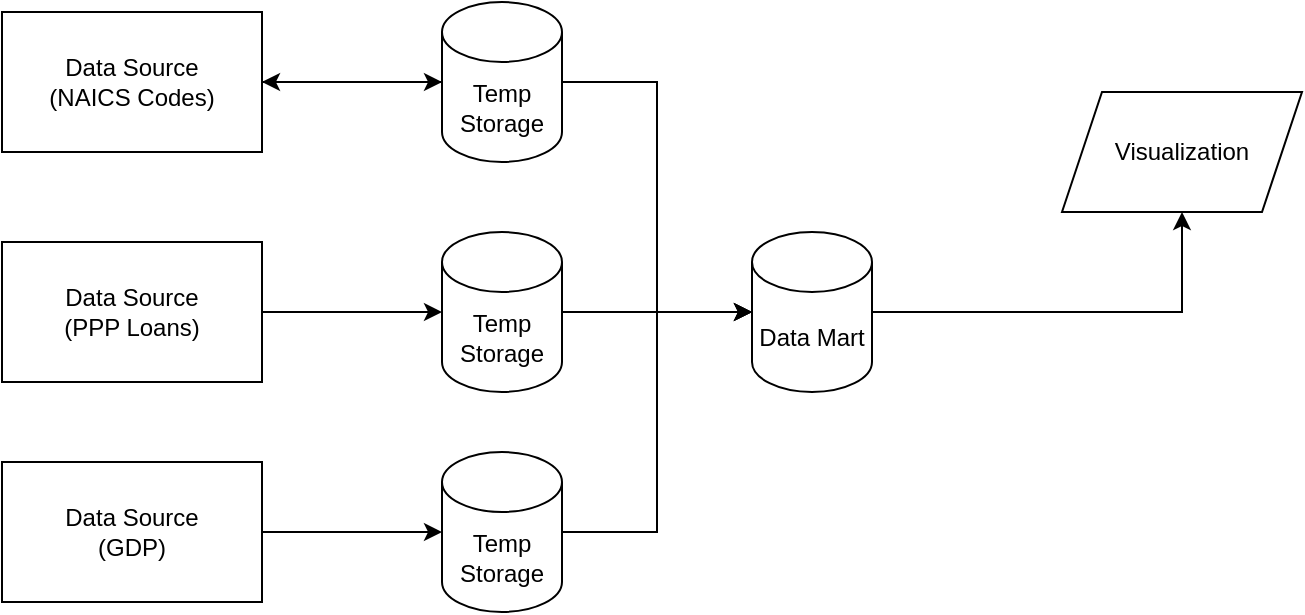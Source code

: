 <mxfile version="24.8.6">
  <diagram name="Page-1" id="51FKFH6LMKCR1eOPsGWw">
    <mxGraphModel dx="1434" dy="772" grid="1" gridSize="10" guides="1" tooltips="1" connect="1" arrows="1" fold="1" page="1" pageScale="1" pageWidth="850" pageHeight="1100" math="0" shadow="0">
      <root>
        <mxCell id="0" />
        <mxCell id="1" parent="0" />
        <mxCell id="Ktrcd8oHnELW16AmMnb6-1" value="Data Source&lt;div&gt;(NAICS Codes)&lt;/div&gt;" style="rounded=0;whiteSpace=wrap;html=1;" vertex="1" parent="1">
          <mxGeometry x="20" y="250" width="130" height="70" as="geometry" />
        </mxCell>
        <mxCell id="Ktrcd8oHnELW16AmMnb6-20" value="" style="edgeStyle=orthogonalEdgeStyle;rounded=0;orthogonalLoop=1;jettySize=auto;html=1;" edge="1" parent="1" source="Ktrcd8oHnELW16AmMnb6-5" target="Ktrcd8oHnELW16AmMnb6-1">
          <mxGeometry relative="1" as="geometry" />
        </mxCell>
        <mxCell id="Ktrcd8oHnELW16AmMnb6-5" value="Temp Storage" style="shape=cylinder3;whiteSpace=wrap;html=1;boundedLbl=1;backgroundOutline=1;size=15;" vertex="1" parent="1">
          <mxGeometry x="240" y="245" width="60" height="80" as="geometry" />
        </mxCell>
        <mxCell id="Ktrcd8oHnELW16AmMnb6-6" style="edgeStyle=orthogonalEdgeStyle;rounded=0;orthogonalLoop=1;jettySize=auto;html=1;entryX=0;entryY=0.5;entryDx=0;entryDy=0;entryPerimeter=0;" edge="1" parent="1" source="Ktrcd8oHnELW16AmMnb6-1" target="Ktrcd8oHnELW16AmMnb6-5">
          <mxGeometry relative="1" as="geometry" />
        </mxCell>
        <mxCell id="Ktrcd8oHnELW16AmMnb6-7" value="Data Source&lt;div&gt;(PPP Loans)&lt;/div&gt;" style="rounded=0;whiteSpace=wrap;html=1;" vertex="1" parent="1">
          <mxGeometry x="20" y="365" width="130" height="70" as="geometry" />
        </mxCell>
        <mxCell id="Ktrcd8oHnELW16AmMnb6-8" style="edgeStyle=orthogonalEdgeStyle;rounded=0;orthogonalLoop=1;jettySize=auto;html=1;entryX=0;entryY=0.5;entryDx=0;entryDy=0;entryPerimeter=0;" edge="1" source="Ktrcd8oHnELW16AmMnb6-7" target="Ktrcd8oHnELW16AmMnb6-9" parent="1">
          <mxGeometry relative="1" as="geometry" />
        </mxCell>
        <mxCell id="Ktrcd8oHnELW16AmMnb6-9" value="Temp Storage" style="shape=cylinder3;whiteSpace=wrap;html=1;boundedLbl=1;backgroundOutline=1;size=15;" vertex="1" parent="1">
          <mxGeometry x="240" y="360" width="60" height="80" as="geometry" />
        </mxCell>
        <mxCell id="Ktrcd8oHnELW16AmMnb6-10" value="Data Source&lt;div&gt;(GDP)&lt;/div&gt;" style="rounded=0;whiteSpace=wrap;html=1;" vertex="1" parent="1">
          <mxGeometry x="20" y="475" width="130" height="70" as="geometry" />
        </mxCell>
        <mxCell id="Ktrcd8oHnELW16AmMnb6-11" style="edgeStyle=orthogonalEdgeStyle;rounded=0;orthogonalLoop=1;jettySize=auto;html=1;entryX=0;entryY=0.5;entryDx=0;entryDy=0;entryPerimeter=0;" edge="1" source="Ktrcd8oHnELW16AmMnb6-10" target="Ktrcd8oHnELW16AmMnb6-12" parent="1">
          <mxGeometry relative="1" as="geometry" />
        </mxCell>
        <mxCell id="Ktrcd8oHnELW16AmMnb6-12" value="Temp Storage" style="shape=cylinder3;whiteSpace=wrap;html=1;boundedLbl=1;backgroundOutline=1;size=15;" vertex="1" parent="1">
          <mxGeometry x="240" y="470" width="60" height="80" as="geometry" />
        </mxCell>
        <mxCell id="Ktrcd8oHnELW16AmMnb6-19" style="edgeStyle=orthogonalEdgeStyle;rounded=0;orthogonalLoop=1;jettySize=auto;html=1;exitX=1;exitY=0.5;exitDx=0;exitDy=0;exitPerimeter=0;" edge="1" parent="1" source="Ktrcd8oHnELW16AmMnb6-14" target="Ktrcd8oHnELW16AmMnb6-18">
          <mxGeometry relative="1" as="geometry" />
        </mxCell>
        <mxCell id="Ktrcd8oHnELW16AmMnb6-14" value="Data Mart" style="shape=cylinder3;whiteSpace=wrap;html=1;boundedLbl=1;backgroundOutline=1;size=15;" vertex="1" parent="1">
          <mxGeometry x="395" y="360" width="60" height="80" as="geometry" />
        </mxCell>
        <mxCell id="Ktrcd8oHnELW16AmMnb6-15" style="edgeStyle=orthogonalEdgeStyle;rounded=0;orthogonalLoop=1;jettySize=auto;html=1;exitX=1;exitY=0.5;exitDx=0;exitDy=0;exitPerimeter=0;entryX=0;entryY=0.5;entryDx=0;entryDy=0;entryPerimeter=0;" edge="1" parent="1" source="Ktrcd8oHnELW16AmMnb6-5" target="Ktrcd8oHnELW16AmMnb6-14">
          <mxGeometry relative="1" as="geometry" />
        </mxCell>
        <mxCell id="Ktrcd8oHnELW16AmMnb6-16" style="edgeStyle=orthogonalEdgeStyle;rounded=0;orthogonalLoop=1;jettySize=auto;html=1;entryX=0;entryY=0.5;entryDx=0;entryDy=0;entryPerimeter=0;" edge="1" parent="1" source="Ktrcd8oHnELW16AmMnb6-9" target="Ktrcd8oHnELW16AmMnb6-14">
          <mxGeometry relative="1" as="geometry" />
        </mxCell>
        <mxCell id="Ktrcd8oHnELW16AmMnb6-17" style="edgeStyle=orthogonalEdgeStyle;rounded=0;orthogonalLoop=1;jettySize=auto;html=1;entryX=0;entryY=0.5;entryDx=0;entryDy=0;entryPerimeter=0;" edge="1" parent="1" source="Ktrcd8oHnELW16AmMnb6-12" target="Ktrcd8oHnELW16AmMnb6-14">
          <mxGeometry relative="1" as="geometry" />
        </mxCell>
        <mxCell id="Ktrcd8oHnELW16AmMnb6-18" value="Visualization" style="shape=parallelogram;perimeter=parallelogramPerimeter;whiteSpace=wrap;html=1;fixedSize=1;" vertex="1" parent="1">
          <mxGeometry x="550" y="290" width="120" height="60" as="geometry" />
        </mxCell>
      </root>
    </mxGraphModel>
  </diagram>
</mxfile>
